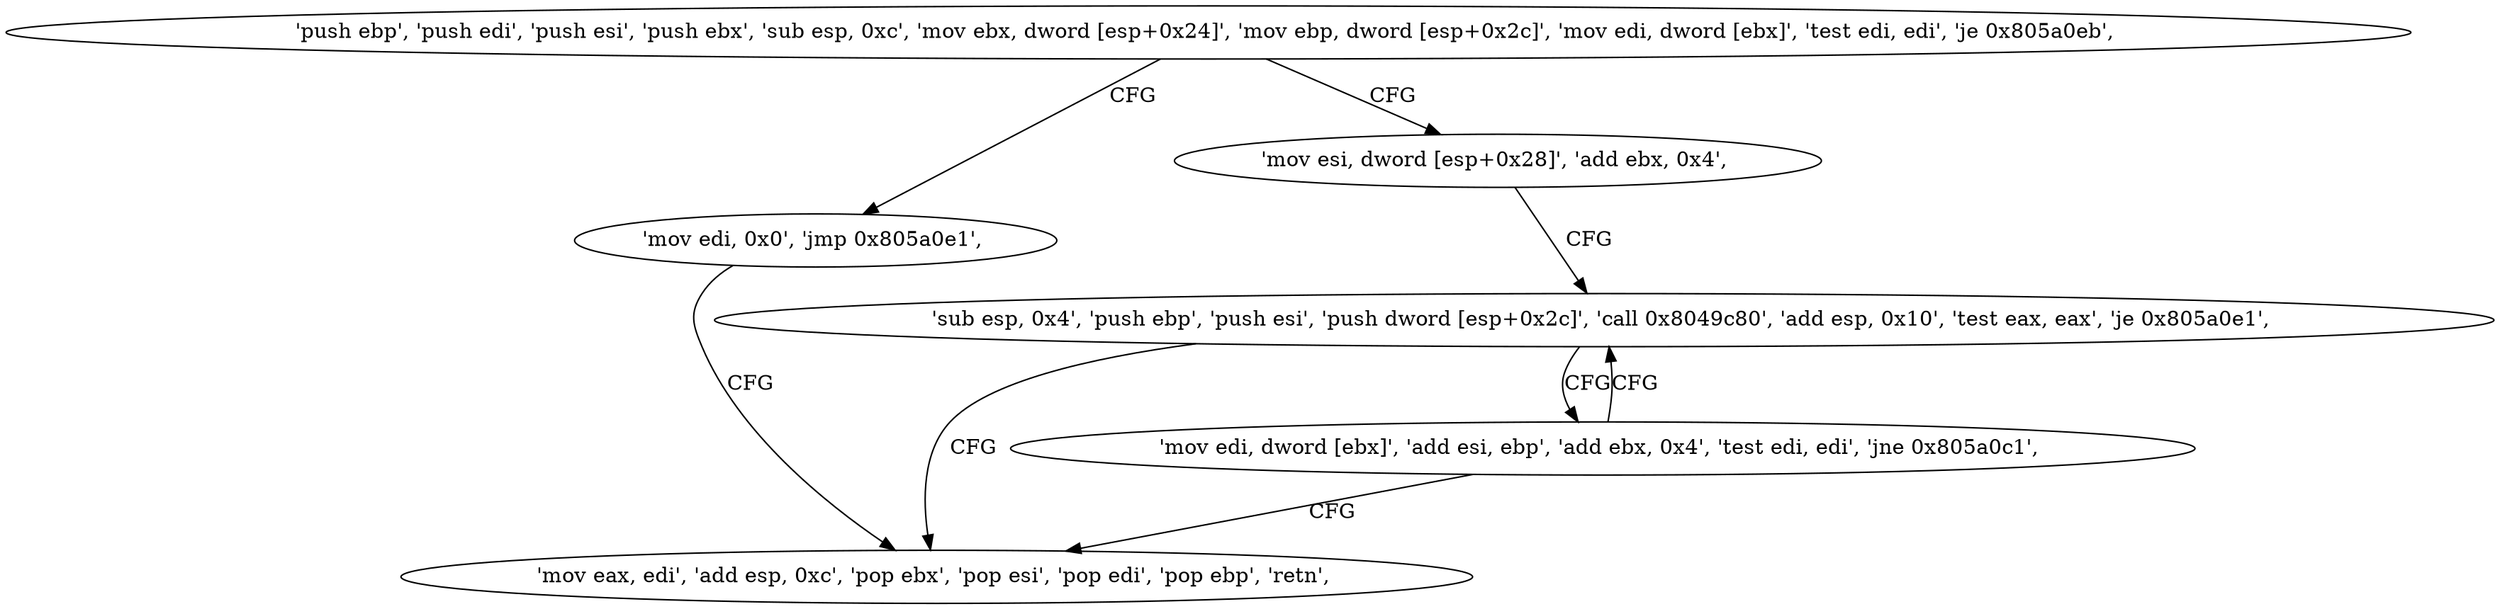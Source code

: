 digraph "func" {
"134586533" [label = "'push ebp', 'push edi', 'push esi', 'push ebx', 'sub esp, 0xc', 'mov ebx, dword [esp+0x24]', 'mov ebp, dword [esp+0x2c]', 'mov edi, dword [ebx]', 'test edi, edi', 'je 0x805a0eb', " ]
"134586603" [label = "'mov edi, 0x0', 'jmp 0x805a0e1', " ]
"134586554" [label = "'mov esi, dword [esp+0x28]', 'add ebx, 0x4', " ]
"134586593" [label = "'mov eax, edi', 'add esp, 0xc', 'pop ebx', 'pop esi', 'pop edi', 'pop ebp', 'retn', " ]
"134586561" [label = "'sub esp, 0x4', 'push ebp', 'push esi', 'push dword [esp+0x2c]', 'call 0x8049c80', 'add esp, 0x10', 'test eax, eax', 'je 0x805a0e1', " ]
"134586582" [label = "'mov edi, dword [ebx]', 'add esi, ebp', 'add ebx, 0x4', 'test edi, edi', 'jne 0x805a0c1', " ]
"134586533" -> "134586603" [ label = "CFG" ]
"134586533" -> "134586554" [ label = "CFG" ]
"134586603" -> "134586593" [ label = "CFG" ]
"134586554" -> "134586561" [ label = "CFG" ]
"134586561" -> "134586593" [ label = "CFG" ]
"134586561" -> "134586582" [ label = "CFG" ]
"134586582" -> "134586561" [ label = "CFG" ]
"134586582" -> "134586593" [ label = "CFG" ]
}
